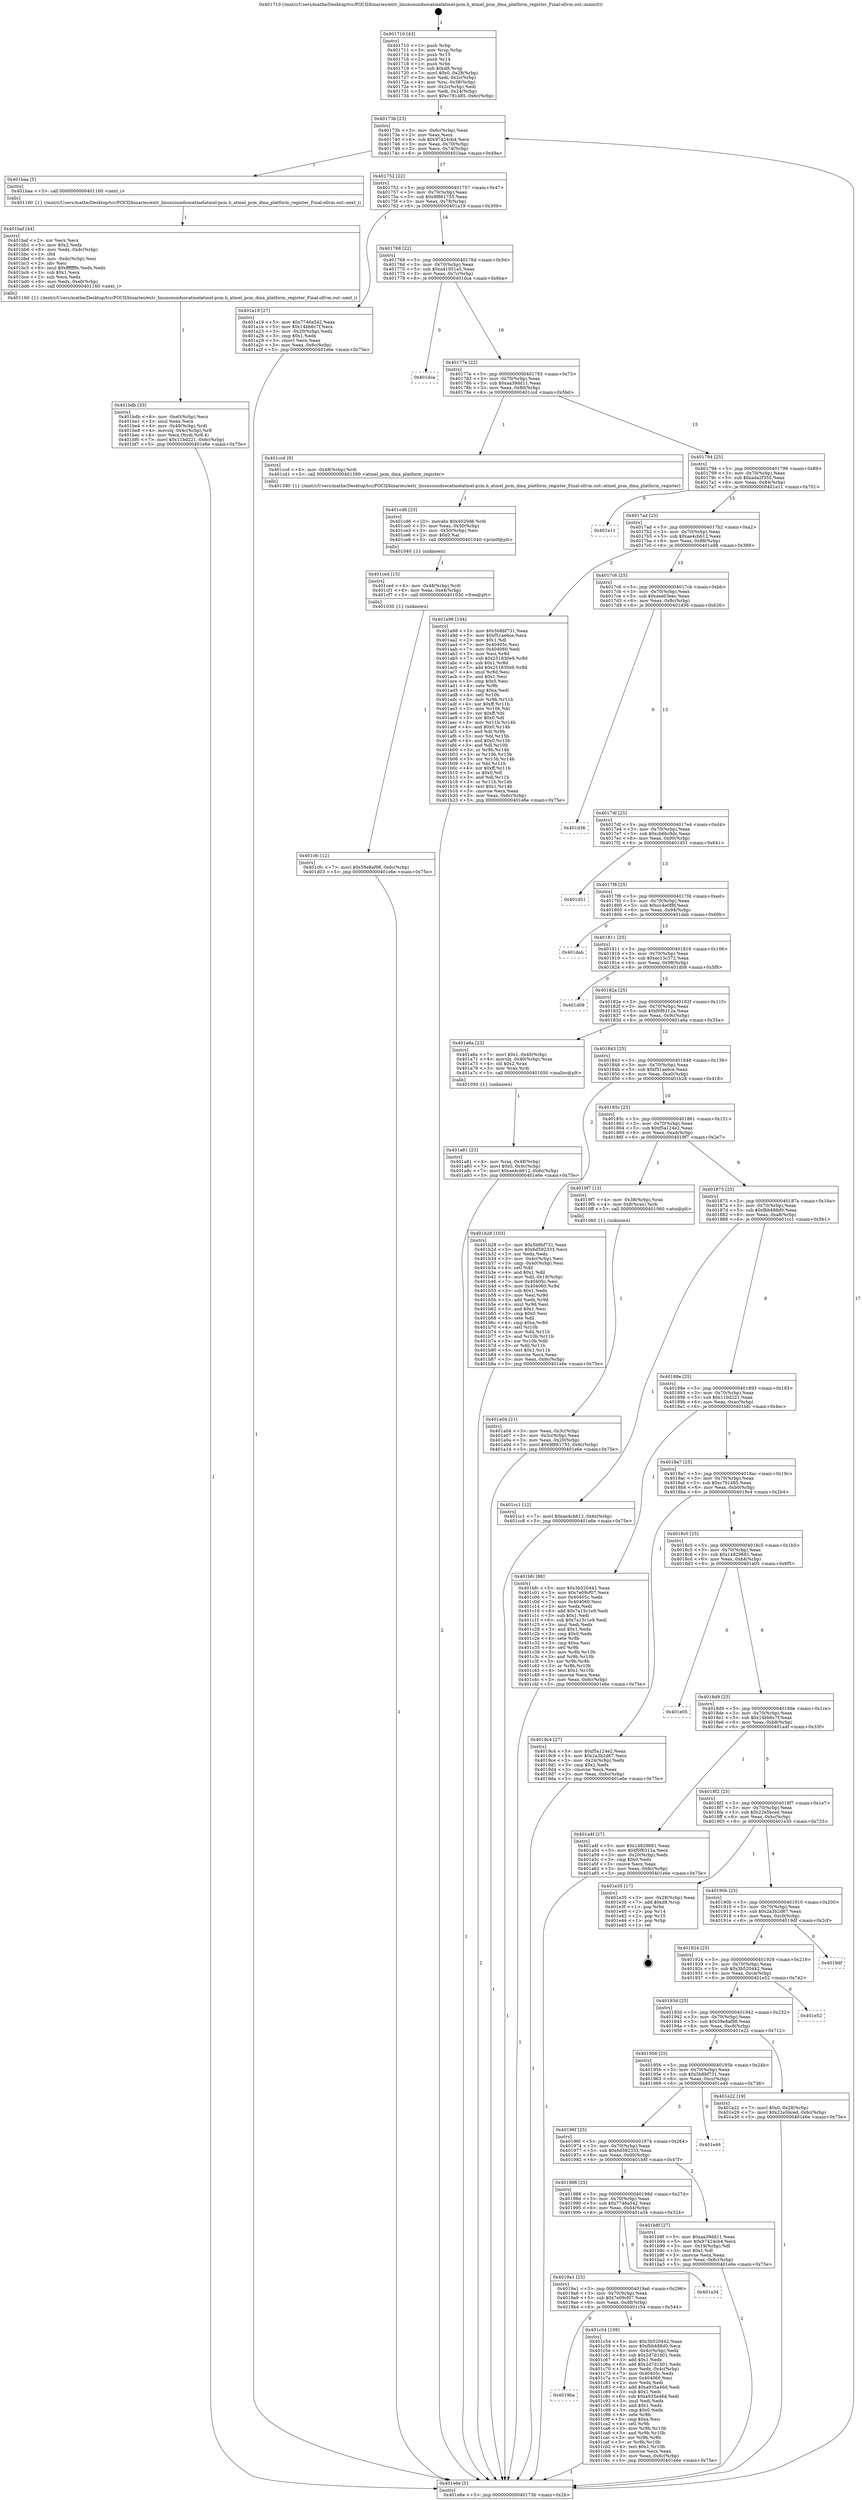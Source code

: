 digraph "0x401710" {
  label = "0x401710 (/mnt/c/Users/mathe/Desktop/tcc/POCII/binaries/extr_linuxsoundsocatmelatmel-pcm.h_atmel_pcm_dma_platform_register_Final-ollvm.out::main(0))"
  labelloc = "t"
  node[shape=record]

  Entry [label="",width=0.3,height=0.3,shape=circle,fillcolor=black,style=filled]
  "0x40173b" [label="{
     0x40173b [23]\l
     | [instrs]\l
     &nbsp;&nbsp;0x40173b \<+3\>: mov -0x6c(%rbp),%eax\l
     &nbsp;&nbsp;0x40173e \<+2\>: mov %eax,%ecx\l
     &nbsp;&nbsp;0x401740 \<+6\>: sub $0x97424cb4,%ecx\l
     &nbsp;&nbsp;0x401746 \<+3\>: mov %eax,-0x70(%rbp)\l
     &nbsp;&nbsp;0x401749 \<+3\>: mov %ecx,-0x74(%rbp)\l
     &nbsp;&nbsp;0x40174c \<+6\>: je 0000000000401baa \<main+0x49a\>\l
  }"]
  "0x401baa" [label="{
     0x401baa [5]\l
     | [instrs]\l
     &nbsp;&nbsp;0x401baa \<+5\>: call 0000000000401160 \<next_i\>\l
     | [calls]\l
     &nbsp;&nbsp;0x401160 \{1\} (/mnt/c/Users/mathe/Desktop/tcc/POCII/binaries/extr_linuxsoundsocatmelatmel-pcm.h_atmel_pcm_dma_platform_register_Final-ollvm.out::next_i)\l
  }"]
  "0x401752" [label="{
     0x401752 [22]\l
     | [instrs]\l
     &nbsp;&nbsp;0x401752 \<+5\>: jmp 0000000000401757 \<main+0x47\>\l
     &nbsp;&nbsp;0x401757 \<+3\>: mov -0x70(%rbp),%eax\l
     &nbsp;&nbsp;0x40175a \<+5\>: sub $0x9f861755,%eax\l
     &nbsp;&nbsp;0x40175f \<+3\>: mov %eax,-0x78(%rbp)\l
     &nbsp;&nbsp;0x401762 \<+6\>: je 0000000000401a19 \<main+0x309\>\l
  }"]
  Exit [label="",width=0.3,height=0.3,shape=circle,fillcolor=black,style=filled,peripheries=2]
  "0x401a19" [label="{
     0x401a19 [27]\l
     | [instrs]\l
     &nbsp;&nbsp;0x401a19 \<+5\>: mov $0x7746a542,%eax\l
     &nbsp;&nbsp;0x401a1e \<+5\>: mov $0x14bb6c7f,%ecx\l
     &nbsp;&nbsp;0x401a23 \<+3\>: mov -0x20(%rbp),%edx\l
     &nbsp;&nbsp;0x401a26 \<+3\>: cmp $0x1,%edx\l
     &nbsp;&nbsp;0x401a29 \<+3\>: cmovl %ecx,%eax\l
     &nbsp;&nbsp;0x401a2c \<+3\>: mov %eax,-0x6c(%rbp)\l
     &nbsp;&nbsp;0x401a2f \<+5\>: jmp 0000000000401e6e \<main+0x75e\>\l
  }"]
  "0x401768" [label="{
     0x401768 [22]\l
     | [instrs]\l
     &nbsp;&nbsp;0x401768 \<+5\>: jmp 000000000040176d \<main+0x5d\>\l
     &nbsp;&nbsp;0x40176d \<+3\>: mov -0x70(%rbp),%eax\l
     &nbsp;&nbsp;0x401770 \<+5\>: sub $0xa41951a5,%eax\l
     &nbsp;&nbsp;0x401775 \<+3\>: mov %eax,-0x7c(%rbp)\l
     &nbsp;&nbsp;0x401778 \<+6\>: je 0000000000401dca \<main+0x6ba\>\l
  }"]
  "0x401cfc" [label="{
     0x401cfc [12]\l
     | [instrs]\l
     &nbsp;&nbsp;0x401cfc \<+7\>: movl $0x59e8af98,-0x6c(%rbp)\l
     &nbsp;&nbsp;0x401d03 \<+5\>: jmp 0000000000401e6e \<main+0x75e\>\l
  }"]
  "0x401dca" [label="{
     0x401dca\l
  }", style=dashed]
  "0x40177e" [label="{
     0x40177e [22]\l
     | [instrs]\l
     &nbsp;&nbsp;0x40177e \<+5\>: jmp 0000000000401783 \<main+0x73\>\l
     &nbsp;&nbsp;0x401783 \<+3\>: mov -0x70(%rbp),%eax\l
     &nbsp;&nbsp;0x401786 \<+5\>: sub $0xaa39dd11,%eax\l
     &nbsp;&nbsp;0x40178b \<+3\>: mov %eax,-0x80(%rbp)\l
     &nbsp;&nbsp;0x40178e \<+6\>: je 0000000000401ccd \<main+0x5bd\>\l
  }"]
  "0x401ced" [label="{
     0x401ced [15]\l
     | [instrs]\l
     &nbsp;&nbsp;0x401ced \<+4\>: mov -0x48(%rbp),%rdi\l
     &nbsp;&nbsp;0x401cf1 \<+6\>: mov %eax,-0xe4(%rbp)\l
     &nbsp;&nbsp;0x401cf7 \<+5\>: call 0000000000401030 \<free@plt\>\l
     | [calls]\l
     &nbsp;&nbsp;0x401030 \{1\} (unknown)\l
  }"]
  "0x401ccd" [label="{
     0x401ccd [9]\l
     | [instrs]\l
     &nbsp;&nbsp;0x401ccd \<+4\>: mov -0x48(%rbp),%rdi\l
     &nbsp;&nbsp;0x401cd1 \<+5\>: call 0000000000401590 \<atmel_pcm_dma_platform_register\>\l
     | [calls]\l
     &nbsp;&nbsp;0x401590 \{1\} (/mnt/c/Users/mathe/Desktop/tcc/POCII/binaries/extr_linuxsoundsocatmelatmel-pcm.h_atmel_pcm_dma_platform_register_Final-ollvm.out::atmel_pcm_dma_platform_register)\l
  }"]
  "0x401794" [label="{
     0x401794 [25]\l
     | [instrs]\l
     &nbsp;&nbsp;0x401794 \<+5\>: jmp 0000000000401799 \<main+0x89\>\l
     &nbsp;&nbsp;0x401799 \<+3\>: mov -0x70(%rbp),%eax\l
     &nbsp;&nbsp;0x40179c \<+5\>: sub $0xada2f355,%eax\l
     &nbsp;&nbsp;0x4017a1 \<+6\>: mov %eax,-0x84(%rbp)\l
     &nbsp;&nbsp;0x4017a7 \<+6\>: je 0000000000401e11 \<main+0x701\>\l
  }"]
  "0x401cd6" [label="{
     0x401cd6 [23]\l
     | [instrs]\l
     &nbsp;&nbsp;0x401cd6 \<+10\>: movabs $0x4020d6,%rdi\l
     &nbsp;&nbsp;0x401ce0 \<+3\>: mov %eax,-0x50(%rbp)\l
     &nbsp;&nbsp;0x401ce3 \<+3\>: mov -0x50(%rbp),%esi\l
     &nbsp;&nbsp;0x401ce6 \<+2\>: mov $0x0,%al\l
     &nbsp;&nbsp;0x401ce8 \<+5\>: call 0000000000401040 \<printf@plt\>\l
     | [calls]\l
     &nbsp;&nbsp;0x401040 \{1\} (unknown)\l
  }"]
  "0x401e11" [label="{
     0x401e11\l
  }", style=dashed]
  "0x4017ad" [label="{
     0x4017ad [25]\l
     | [instrs]\l
     &nbsp;&nbsp;0x4017ad \<+5\>: jmp 00000000004017b2 \<main+0xa2\>\l
     &nbsp;&nbsp;0x4017b2 \<+3\>: mov -0x70(%rbp),%eax\l
     &nbsp;&nbsp;0x4017b5 \<+5\>: sub $0xae4cb612,%eax\l
     &nbsp;&nbsp;0x4017ba \<+6\>: mov %eax,-0x88(%rbp)\l
     &nbsp;&nbsp;0x4017c0 \<+6\>: je 0000000000401a98 \<main+0x388\>\l
  }"]
  "0x4019ba" [label="{
     0x4019ba\l
  }", style=dashed]
  "0x401a98" [label="{
     0x401a98 [144]\l
     | [instrs]\l
     &nbsp;&nbsp;0x401a98 \<+5\>: mov $0x5b8bf731,%eax\l
     &nbsp;&nbsp;0x401a9d \<+5\>: mov $0xf51ae6ce,%ecx\l
     &nbsp;&nbsp;0x401aa2 \<+2\>: mov $0x1,%dl\l
     &nbsp;&nbsp;0x401aa4 \<+7\>: mov 0x40405c,%esi\l
     &nbsp;&nbsp;0x401aab \<+7\>: mov 0x404060,%edi\l
     &nbsp;&nbsp;0x401ab2 \<+3\>: mov %esi,%r8d\l
     &nbsp;&nbsp;0x401ab5 \<+7\>: sub $0x251830e9,%r8d\l
     &nbsp;&nbsp;0x401abc \<+4\>: sub $0x1,%r8d\l
     &nbsp;&nbsp;0x401ac0 \<+7\>: add $0x251830e9,%r8d\l
     &nbsp;&nbsp;0x401ac7 \<+4\>: imul %r8d,%esi\l
     &nbsp;&nbsp;0x401acb \<+3\>: and $0x1,%esi\l
     &nbsp;&nbsp;0x401ace \<+3\>: cmp $0x0,%esi\l
     &nbsp;&nbsp;0x401ad1 \<+4\>: sete %r9b\l
     &nbsp;&nbsp;0x401ad5 \<+3\>: cmp $0xa,%edi\l
     &nbsp;&nbsp;0x401ad8 \<+4\>: setl %r10b\l
     &nbsp;&nbsp;0x401adc \<+3\>: mov %r9b,%r11b\l
     &nbsp;&nbsp;0x401adf \<+4\>: xor $0xff,%r11b\l
     &nbsp;&nbsp;0x401ae3 \<+3\>: mov %r10b,%bl\l
     &nbsp;&nbsp;0x401ae6 \<+3\>: xor $0xff,%bl\l
     &nbsp;&nbsp;0x401ae9 \<+3\>: xor $0x0,%dl\l
     &nbsp;&nbsp;0x401aec \<+3\>: mov %r11b,%r14b\l
     &nbsp;&nbsp;0x401aef \<+4\>: and $0x0,%r14b\l
     &nbsp;&nbsp;0x401af3 \<+3\>: and %dl,%r9b\l
     &nbsp;&nbsp;0x401af6 \<+3\>: mov %bl,%r15b\l
     &nbsp;&nbsp;0x401af9 \<+4\>: and $0x0,%r15b\l
     &nbsp;&nbsp;0x401afd \<+3\>: and %dl,%r10b\l
     &nbsp;&nbsp;0x401b00 \<+3\>: or %r9b,%r14b\l
     &nbsp;&nbsp;0x401b03 \<+3\>: or %r10b,%r15b\l
     &nbsp;&nbsp;0x401b06 \<+3\>: xor %r15b,%r14b\l
     &nbsp;&nbsp;0x401b09 \<+3\>: or %bl,%r11b\l
     &nbsp;&nbsp;0x401b0c \<+4\>: xor $0xff,%r11b\l
     &nbsp;&nbsp;0x401b10 \<+3\>: or $0x0,%dl\l
     &nbsp;&nbsp;0x401b13 \<+3\>: and %dl,%r11b\l
     &nbsp;&nbsp;0x401b16 \<+3\>: or %r11b,%r14b\l
     &nbsp;&nbsp;0x401b19 \<+4\>: test $0x1,%r14b\l
     &nbsp;&nbsp;0x401b1d \<+3\>: cmovne %ecx,%eax\l
     &nbsp;&nbsp;0x401b20 \<+3\>: mov %eax,-0x6c(%rbp)\l
     &nbsp;&nbsp;0x401b23 \<+5\>: jmp 0000000000401e6e \<main+0x75e\>\l
  }"]
  "0x4017c6" [label="{
     0x4017c6 [25]\l
     | [instrs]\l
     &nbsp;&nbsp;0x4017c6 \<+5\>: jmp 00000000004017cb \<main+0xbb\>\l
     &nbsp;&nbsp;0x4017cb \<+3\>: mov -0x70(%rbp),%eax\l
     &nbsp;&nbsp;0x4017ce \<+5\>: sub $0xaee03eec,%eax\l
     &nbsp;&nbsp;0x4017d3 \<+6\>: mov %eax,-0x8c(%rbp)\l
     &nbsp;&nbsp;0x4017d9 \<+6\>: je 0000000000401d36 \<main+0x626\>\l
  }"]
  "0x401c54" [label="{
     0x401c54 [109]\l
     | [instrs]\l
     &nbsp;&nbsp;0x401c54 \<+5\>: mov $0x3b520442,%eax\l
     &nbsp;&nbsp;0x401c59 \<+5\>: mov $0xfbb488d0,%ecx\l
     &nbsp;&nbsp;0x401c5e \<+3\>: mov -0x4c(%rbp),%edx\l
     &nbsp;&nbsp;0x401c61 \<+6\>: sub $0x2d7d1b01,%edx\l
     &nbsp;&nbsp;0x401c67 \<+3\>: add $0x1,%edx\l
     &nbsp;&nbsp;0x401c6a \<+6\>: add $0x2d7d1b01,%edx\l
     &nbsp;&nbsp;0x401c70 \<+3\>: mov %edx,-0x4c(%rbp)\l
     &nbsp;&nbsp;0x401c73 \<+7\>: mov 0x40405c,%edx\l
     &nbsp;&nbsp;0x401c7a \<+7\>: mov 0x404060,%esi\l
     &nbsp;&nbsp;0x401c81 \<+2\>: mov %edx,%edi\l
     &nbsp;&nbsp;0x401c83 \<+6\>: add $0xa935a46d,%edi\l
     &nbsp;&nbsp;0x401c89 \<+3\>: sub $0x1,%edi\l
     &nbsp;&nbsp;0x401c8c \<+6\>: sub $0xa935a46d,%edi\l
     &nbsp;&nbsp;0x401c92 \<+3\>: imul %edi,%edx\l
     &nbsp;&nbsp;0x401c95 \<+3\>: and $0x1,%edx\l
     &nbsp;&nbsp;0x401c98 \<+3\>: cmp $0x0,%edx\l
     &nbsp;&nbsp;0x401c9b \<+4\>: sete %r8b\l
     &nbsp;&nbsp;0x401c9f \<+3\>: cmp $0xa,%esi\l
     &nbsp;&nbsp;0x401ca2 \<+4\>: setl %r9b\l
     &nbsp;&nbsp;0x401ca6 \<+3\>: mov %r8b,%r10b\l
     &nbsp;&nbsp;0x401ca9 \<+3\>: and %r9b,%r10b\l
     &nbsp;&nbsp;0x401cac \<+3\>: xor %r9b,%r8b\l
     &nbsp;&nbsp;0x401caf \<+3\>: or %r8b,%r10b\l
     &nbsp;&nbsp;0x401cb2 \<+4\>: test $0x1,%r10b\l
     &nbsp;&nbsp;0x401cb6 \<+3\>: cmovne %ecx,%eax\l
     &nbsp;&nbsp;0x401cb9 \<+3\>: mov %eax,-0x6c(%rbp)\l
     &nbsp;&nbsp;0x401cbc \<+5\>: jmp 0000000000401e6e \<main+0x75e\>\l
  }"]
  "0x401d36" [label="{
     0x401d36\l
  }", style=dashed]
  "0x4017df" [label="{
     0x4017df [25]\l
     | [instrs]\l
     &nbsp;&nbsp;0x4017df \<+5\>: jmp 00000000004017e4 \<main+0xd4\>\l
     &nbsp;&nbsp;0x4017e4 \<+3\>: mov -0x70(%rbp),%eax\l
     &nbsp;&nbsp;0x4017e7 \<+5\>: sub $0xcb6bc9dc,%eax\l
     &nbsp;&nbsp;0x4017ec \<+6\>: mov %eax,-0x90(%rbp)\l
     &nbsp;&nbsp;0x4017f2 \<+6\>: je 0000000000401d51 \<main+0x641\>\l
  }"]
  "0x4019a1" [label="{
     0x4019a1 [25]\l
     | [instrs]\l
     &nbsp;&nbsp;0x4019a1 \<+5\>: jmp 00000000004019a6 \<main+0x296\>\l
     &nbsp;&nbsp;0x4019a6 \<+3\>: mov -0x70(%rbp),%eax\l
     &nbsp;&nbsp;0x4019a9 \<+5\>: sub $0x7e09cf07,%eax\l
     &nbsp;&nbsp;0x4019ae \<+6\>: mov %eax,-0xd8(%rbp)\l
     &nbsp;&nbsp;0x4019b4 \<+6\>: je 0000000000401c54 \<main+0x544\>\l
  }"]
  "0x401d51" [label="{
     0x401d51\l
  }", style=dashed]
  "0x4017f8" [label="{
     0x4017f8 [25]\l
     | [instrs]\l
     &nbsp;&nbsp;0x4017f8 \<+5\>: jmp 00000000004017fd \<main+0xed\>\l
     &nbsp;&nbsp;0x4017fd \<+3\>: mov -0x70(%rbp),%eax\l
     &nbsp;&nbsp;0x401800 \<+5\>: sub $0xcc4e0f8f,%eax\l
     &nbsp;&nbsp;0x401805 \<+6\>: mov %eax,-0x94(%rbp)\l
     &nbsp;&nbsp;0x40180b \<+6\>: je 0000000000401dab \<main+0x69b\>\l
  }"]
  "0x401a34" [label="{
     0x401a34\l
  }", style=dashed]
  "0x401dab" [label="{
     0x401dab\l
  }", style=dashed]
  "0x401811" [label="{
     0x401811 [25]\l
     | [instrs]\l
     &nbsp;&nbsp;0x401811 \<+5\>: jmp 0000000000401816 \<main+0x106\>\l
     &nbsp;&nbsp;0x401816 \<+3\>: mov -0x70(%rbp),%eax\l
     &nbsp;&nbsp;0x401819 \<+5\>: sub $0xec13c372,%eax\l
     &nbsp;&nbsp;0x40181e \<+6\>: mov %eax,-0x98(%rbp)\l
     &nbsp;&nbsp;0x401824 \<+6\>: je 0000000000401d08 \<main+0x5f8\>\l
  }"]
  "0x401bdb" [label="{
     0x401bdb [33]\l
     | [instrs]\l
     &nbsp;&nbsp;0x401bdb \<+6\>: mov -0xe0(%rbp),%ecx\l
     &nbsp;&nbsp;0x401be1 \<+3\>: imul %eax,%ecx\l
     &nbsp;&nbsp;0x401be4 \<+4\>: mov -0x48(%rbp),%rdi\l
     &nbsp;&nbsp;0x401be8 \<+4\>: movslq -0x4c(%rbp),%r8\l
     &nbsp;&nbsp;0x401bec \<+4\>: mov %ecx,(%rdi,%r8,4)\l
     &nbsp;&nbsp;0x401bf0 \<+7\>: movl $0x11bd221,-0x6c(%rbp)\l
     &nbsp;&nbsp;0x401bf7 \<+5\>: jmp 0000000000401e6e \<main+0x75e\>\l
  }"]
  "0x401d08" [label="{
     0x401d08\l
  }", style=dashed]
  "0x40182a" [label="{
     0x40182a [25]\l
     | [instrs]\l
     &nbsp;&nbsp;0x40182a \<+5\>: jmp 000000000040182f \<main+0x11f\>\l
     &nbsp;&nbsp;0x40182f \<+3\>: mov -0x70(%rbp),%eax\l
     &nbsp;&nbsp;0x401832 \<+5\>: sub $0xf0f6312a,%eax\l
     &nbsp;&nbsp;0x401837 \<+6\>: mov %eax,-0x9c(%rbp)\l
     &nbsp;&nbsp;0x40183d \<+6\>: je 0000000000401a6a \<main+0x35a\>\l
  }"]
  "0x401baf" [label="{
     0x401baf [44]\l
     | [instrs]\l
     &nbsp;&nbsp;0x401baf \<+2\>: xor %ecx,%ecx\l
     &nbsp;&nbsp;0x401bb1 \<+5\>: mov $0x2,%edx\l
     &nbsp;&nbsp;0x401bb6 \<+6\>: mov %edx,-0xdc(%rbp)\l
     &nbsp;&nbsp;0x401bbc \<+1\>: cltd\l
     &nbsp;&nbsp;0x401bbd \<+6\>: mov -0xdc(%rbp),%esi\l
     &nbsp;&nbsp;0x401bc3 \<+2\>: idiv %esi\l
     &nbsp;&nbsp;0x401bc5 \<+6\>: imul $0xfffffffe,%edx,%edx\l
     &nbsp;&nbsp;0x401bcb \<+3\>: sub $0x1,%ecx\l
     &nbsp;&nbsp;0x401bce \<+2\>: sub %ecx,%edx\l
     &nbsp;&nbsp;0x401bd0 \<+6\>: mov %edx,-0xe0(%rbp)\l
     &nbsp;&nbsp;0x401bd6 \<+5\>: call 0000000000401160 \<next_i\>\l
     | [calls]\l
     &nbsp;&nbsp;0x401160 \{1\} (/mnt/c/Users/mathe/Desktop/tcc/POCII/binaries/extr_linuxsoundsocatmelatmel-pcm.h_atmel_pcm_dma_platform_register_Final-ollvm.out::next_i)\l
  }"]
  "0x401a6a" [label="{
     0x401a6a [23]\l
     | [instrs]\l
     &nbsp;&nbsp;0x401a6a \<+7\>: movl $0x1,-0x40(%rbp)\l
     &nbsp;&nbsp;0x401a71 \<+4\>: movslq -0x40(%rbp),%rax\l
     &nbsp;&nbsp;0x401a75 \<+4\>: shl $0x2,%rax\l
     &nbsp;&nbsp;0x401a79 \<+3\>: mov %rax,%rdi\l
     &nbsp;&nbsp;0x401a7c \<+5\>: call 0000000000401050 \<malloc@plt\>\l
     | [calls]\l
     &nbsp;&nbsp;0x401050 \{1\} (unknown)\l
  }"]
  "0x401843" [label="{
     0x401843 [25]\l
     | [instrs]\l
     &nbsp;&nbsp;0x401843 \<+5\>: jmp 0000000000401848 \<main+0x138\>\l
     &nbsp;&nbsp;0x401848 \<+3\>: mov -0x70(%rbp),%eax\l
     &nbsp;&nbsp;0x40184b \<+5\>: sub $0xf51ae6ce,%eax\l
     &nbsp;&nbsp;0x401850 \<+6\>: mov %eax,-0xa0(%rbp)\l
     &nbsp;&nbsp;0x401856 \<+6\>: je 0000000000401b28 \<main+0x418\>\l
  }"]
  "0x401988" [label="{
     0x401988 [25]\l
     | [instrs]\l
     &nbsp;&nbsp;0x401988 \<+5\>: jmp 000000000040198d \<main+0x27d\>\l
     &nbsp;&nbsp;0x40198d \<+3\>: mov -0x70(%rbp),%eax\l
     &nbsp;&nbsp;0x401990 \<+5\>: sub $0x7746a542,%eax\l
     &nbsp;&nbsp;0x401995 \<+6\>: mov %eax,-0xd4(%rbp)\l
     &nbsp;&nbsp;0x40199b \<+6\>: je 0000000000401a34 \<main+0x324\>\l
  }"]
  "0x401b28" [label="{
     0x401b28 [103]\l
     | [instrs]\l
     &nbsp;&nbsp;0x401b28 \<+5\>: mov $0x5b8bf731,%eax\l
     &nbsp;&nbsp;0x401b2d \<+5\>: mov $0x6d592333,%ecx\l
     &nbsp;&nbsp;0x401b32 \<+2\>: xor %edx,%edx\l
     &nbsp;&nbsp;0x401b34 \<+3\>: mov -0x4c(%rbp),%esi\l
     &nbsp;&nbsp;0x401b37 \<+3\>: cmp -0x40(%rbp),%esi\l
     &nbsp;&nbsp;0x401b3a \<+4\>: setl %dil\l
     &nbsp;&nbsp;0x401b3e \<+4\>: and $0x1,%dil\l
     &nbsp;&nbsp;0x401b42 \<+4\>: mov %dil,-0x19(%rbp)\l
     &nbsp;&nbsp;0x401b46 \<+7\>: mov 0x40405c,%esi\l
     &nbsp;&nbsp;0x401b4d \<+8\>: mov 0x404060,%r8d\l
     &nbsp;&nbsp;0x401b55 \<+3\>: sub $0x1,%edx\l
     &nbsp;&nbsp;0x401b58 \<+3\>: mov %esi,%r9d\l
     &nbsp;&nbsp;0x401b5b \<+3\>: add %edx,%r9d\l
     &nbsp;&nbsp;0x401b5e \<+4\>: imul %r9d,%esi\l
     &nbsp;&nbsp;0x401b62 \<+3\>: and $0x1,%esi\l
     &nbsp;&nbsp;0x401b65 \<+3\>: cmp $0x0,%esi\l
     &nbsp;&nbsp;0x401b68 \<+4\>: sete %dil\l
     &nbsp;&nbsp;0x401b6c \<+4\>: cmp $0xa,%r8d\l
     &nbsp;&nbsp;0x401b70 \<+4\>: setl %r10b\l
     &nbsp;&nbsp;0x401b74 \<+3\>: mov %dil,%r11b\l
     &nbsp;&nbsp;0x401b77 \<+3\>: and %r10b,%r11b\l
     &nbsp;&nbsp;0x401b7a \<+3\>: xor %r10b,%dil\l
     &nbsp;&nbsp;0x401b7d \<+3\>: or %dil,%r11b\l
     &nbsp;&nbsp;0x401b80 \<+4\>: test $0x1,%r11b\l
     &nbsp;&nbsp;0x401b84 \<+3\>: cmovne %ecx,%eax\l
     &nbsp;&nbsp;0x401b87 \<+3\>: mov %eax,-0x6c(%rbp)\l
     &nbsp;&nbsp;0x401b8a \<+5\>: jmp 0000000000401e6e \<main+0x75e\>\l
  }"]
  "0x40185c" [label="{
     0x40185c [25]\l
     | [instrs]\l
     &nbsp;&nbsp;0x40185c \<+5\>: jmp 0000000000401861 \<main+0x151\>\l
     &nbsp;&nbsp;0x401861 \<+3\>: mov -0x70(%rbp),%eax\l
     &nbsp;&nbsp;0x401864 \<+5\>: sub $0xf5a124e2,%eax\l
     &nbsp;&nbsp;0x401869 \<+6\>: mov %eax,-0xa4(%rbp)\l
     &nbsp;&nbsp;0x40186f \<+6\>: je 00000000004019f7 \<main+0x2e7\>\l
  }"]
  "0x401b8f" [label="{
     0x401b8f [27]\l
     | [instrs]\l
     &nbsp;&nbsp;0x401b8f \<+5\>: mov $0xaa39dd11,%eax\l
     &nbsp;&nbsp;0x401b94 \<+5\>: mov $0x97424cb4,%ecx\l
     &nbsp;&nbsp;0x401b99 \<+3\>: mov -0x19(%rbp),%dl\l
     &nbsp;&nbsp;0x401b9c \<+3\>: test $0x1,%dl\l
     &nbsp;&nbsp;0x401b9f \<+3\>: cmovne %ecx,%eax\l
     &nbsp;&nbsp;0x401ba2 \<+3\>: mov %eax,-0x6c(%rbp)\l
     &nbsp;&nbsp;0x401ba5 \<+5\>: jmp 0000000000401e6e \<main+0x75e\>\l
  }"]
  "0x4019f7" [label="{
     0x4019f7 [13]\l
     | [instrs]\l
     &nbsp;&nbsp;0x4019f7 \<+4\>: mov -0x38(%rbp),%rax\l
     &nbsp;&nbsp;0x4019fb \<+4\>: mov 0x8(%rax),%rdi\l
     &nbsp;&nbsp;0x4019ff \<+5\>: call 0000000000401060 \<atoi@plt\>\l
     | [calls]\l
     &nbsp;&nbsp;0x401060 \{1\} (unknown)\l
  }"]
  "0x401875" [label="{
     0x401875 [25]\l
     | [instrs]\l
     &nbsp;&nbsp;0x401875 \<+5\>: jmp 000000000040187a \<main+0x16a\>\l
     &nbsp;&nbsp;0x40187a \<+3\>: mov -0x70(%rbp),%eax\l
     &nbsp;&nbsp;0x40187d \<+5\>: sub $0xfbb488d0,%eax\l
     &nbsp;&nbsp;0x401882 \<+6\>: mov %eax,-0xa8(%rbp)\l
     &nbsp;&nbsp;0x401888 \<+6\>: je 0000000000401cc1 \<main+0x5b1\>\l
  }"]
  "0x40196f" [label="{
     0x40196f [25]\l
     | [instrs]\l
     &nbsp;&nbsp;0x40196f \<+5\>: jmp 0000000000401974 \<main+0x264\>\l
     &nbsp;&nbsp;0x401974 \<+3\>: mov -0x70(%rbp),%eax\l
     &nbsp;&nbsp;0x401977 \<+5\>: sub $0x6d592333,%eax\l
     &nbsp;&nbsp;0x40197c \<+6\>: mov %eax,-0xd0(%rbp)\l
     &nbsp;&nbsp;0x401982 \<+6\>: je 0000000000401b8f \<main+0x47f\>\l
  }"]
  "0x401cc1" [label="{
     0x401cc1 [12]\l
     | [instrs]\l
     &nbsp;&nbsp;0x401cc1 \<+7\>: movl $0xae4cb612,-0x6c(%rbp)\l
     &nbsp;&nbsp;0x401cc8 \<+5\>: jmp 0000000000401e6e \<main+0x75e\>\l
  }"]
  "0x40188e" [label="{
     0x40188e [25]\l
     | [instrs]\l
     &nbsp;&nbsp;0x40188e \<+5\>: jmp 0000000000401893 \<main+0x183\>\l
     &nbsp;&nbsp;0x401893 \<+3\>: mov -0x70(%rbp),%eax\l
     &nbsp;&nbsp;0x401896 \<+5\>: sub $0x11bd221,%eax\l
     &nbsp;&nbsp;0x40189b \<+6\>: mov %eax,-0xac(%rbp)\l
     &nbsp;&nbsp;0x4018a1 \<+6\>: je 0000000000401bfc \<main+0x4ec\>\l
  }"]
  "0x401e46" [label="{
     0x401e46\l
  }", style=dashed]
  "0x401bfc" [label="{
     0x401bfc [88]\l
     | [instrs]\l
     &nbsp;&nbsp;0x401bfc \<+5\>: mov $0x3b520442,%eax\l
     &nbsp;&nbsp;0x401c01 \<+5\>: mov $0x7e09cf07,%ecx\l
     &nbsp;&nbsp;0x401c06 \<+7\>: mov 0x40405c,%edx\l
     &nbsp;&nbsp;0x401c0d \<+7\>: mov 0x404060,%esi\l
     &nbsp;&nbsp;0x401c14 \<+2\>: mov %edx,%edi\l
     &nbsp;&nbsp;0x401c16 \<+6\>: add $0x7a15c1e9,%edi\l
     &nbsp;&nbsp;0x401c1c \<+3\>: sub $0x1,%edi\l
     &nbsp;&nbsp;0x401c1f \<+6\>: sub $0x7a15c1e9,%edi\l
     &nbsp;&nbsp;0x401c25 \<+3\>: imul %edi,%edx\l
     &nbsp;&nbsp;0x401c28 \<+3\>: and $0x1,%edx\l
     &nbsp;&nbsp;0x401c2b \<+3\>: cmp $0x0,%edx\l
     &nbsp;&nbsp;0x401c2e \<+4\>: sete %r8b\l
     &nbsp;&nbsp;0x401c32 \<+3\>: cmp $0xa,%esi\l
     &nbsp;&nbsp;0x401c35 \<+4\>: setl %r9b\l
     &nbsp;&nbsp;0x401c39 \<+3\>: mov %r8b,%r10b\l
     &nbsp;&nbsp;0x401c3c \<+3\>: and %r9b,%r10b\l
     &nbsp;&nbsp;0x401c3f \<+3\>: xor %r9b,%r8b\l
     &nbsp;&nbsp;0x401c42 \<+3\>: or %r8b,%r10b\l
     &nbsp;&nbsp;0x401c45 \<+4\>: test $0x1,%r10b\l
     &nbsp;&nbsp;0x401c49 \<+3\>: cmovne %ecx,%eax\l
     &nbsp;&nbsp;0x401c4c \<+3\>: mov %eax,-0x6c(%rbp)\l
     &nbsp;&nbsp;0x401c4f \<+5\>: jmp 0000000000401e6e \<main+0x75e\>\l
  }"]
  "0x4018a7" [label="{
     0x4018a7 [25]\l
     | [instrs]\l
     &nbsp;&nbsp;0x4018a7 \<+5\>: jmp 00000000004018ac \<main+0x19c\>\l
     &nbsp;&nbsp;0x4018ac \<+3\>: mov -0x70(%rbp),%eax\l
     &nbsp;&nbsp;0x4018af \<+5\>: sub $0xc791485,%eax\l
     &nbsp;&nbsp;0x4018b4 \<+6\>: mov %eax,-0xb0(%rbp)\l
     &nbsp;&nbsp;0x4018ba \<+6\>: je 00000000004019c4 \<main+0x2b4\>\l
  }"]
  "0x401956" [label="{
     0x401956 [25]\l
     | [instrs]\l
     &nbsp;&nbsp;0x401956 \<+5\>: jmp 000000000040195b \<main+0x24b\>\l
     &nbsp;&nbsp;0x40195b \<+3\>: mov -0x70(%rbp),%eax\l
     &nbsp;&nbsp;0x40195e \<+5\>: sub $0x5b8bf731,%eax\l
     &nbsp;&nbsp;0x401963 \<+6\>: mov %eax,-0xcc(%rbp)\l
     &nbsp;&nbsp;0x401969 \<+6\>: je 0000000000401e46 \<main+0x736\>\l
  }"]
  "0x4019c4" [label="{
     0x4019c4 [27]\l
     | [instrs]\l
     &nbsp;&nbsp;0x4019c4 \<+5\>: mov $0xf5a124e2,%eax\l
     &nbsp;&nbsp;0x4019c9 \<+5\>: mov $0x2a3b2d67,%ecx\l
     &nbsp;&nbsp;0x4019ce \<+3\>: mov -0x24(%rbp),%edx\l
     &nbsp;&nbsp;0x4019d1 \<+3\>: cmp $0x2,%edx\l
     &nbsp;&nbsp;0x4019d4 \<+3\>: cmovne %ecx,%eax\l
     &nbsp;&nbsp;0x4019d7 \<+3\>: mov %eax,-0x6c(%rbp)\l
     &nbsp;&nbsp;0x4019da \<+5\>: jmp 0000000000401e6e \<main+0x75e\>\l
  }"]
  "0x4018c0" [label="{
     0x4018c0 [25]\l
     | [instrs]\l
     &nbsp;&nbsp;0x4018c0 \<+5\>: jmp 00000000004018c5 \<main+0x1b5\>\l
     &nbsp;&nbsp;0x4018c5 \<+3\>: mov -0x70(%rbp),%eax\l
     &nbsp;&nbsp;0x4018c8 \<+5\>: sub $0x14829681,%eax\l
     &nbsp;&nbsp;0x4018cd \<+6\>: mov %eax,-0xb4(%rbp)\l
     &nbsp;&nbsp;0x4018d3 \<+6\>: je 0000000000401e05 \<main+0x6f5\>\l
  }"]
  "0x401e6e" [label="{
     0x401e6e [5]\l
     | [instrs]\l
     &nbsp;&nbsp;0x401e6e \<+5\>: jmp 000000000040173b \<main+0x2b\>\l
  }"]
  "0x401710" [label="{
     0x401710 [43]\l
     | [instrs]\l
     &nbsp;&nbsp;0x401710 \<+1\>: push %rbp\l
     &nbsp;&nbsp;0x401711 \<+3\>: mov %rsp,%rbp\l
     &nbsp;&nbsp;0x401714 \<+2\>: push %r15\l
     &nbsp;&nbsp;0x401716 \<+2\>: push %r14\l
     &nbsp;&nbsp;0x401718 \<+1\>: push %rbx\l
     &nbsp;&nbsp;0x401719 \<+7\>: sub $0xd8,%rsp\l
     &nbsp;&nbsp;0x401720 \<+7\>: movl $0x0,-0x28(%rbp)\l
     &nbsp;&nbsp;0x401727 \<+3\>: mov %edi,-0x2c(%rbp)\l
     &nbsp;&nbsp;0x40172a \<+4\>: mov %rsi,-0x38(%rbp)\l
     &nbsp;&nbsp;0x40172e \<+3\>: mov -0x2c(%rbp),%edi\l
     &nbsp;&nbsp;0x401731 \<+3\>: mov %edi,-0x24(%rbp)\l
     &nbsp;&nbsp;0x401734 \<+7\>: movl $0xc791485,-0x6c(%rbp)\l
  }"]
  "0x401a04" [label="{
     0x401a04 [21]\l
     | [instrs]\l
     &nbsp;&nbsp;0x401a04 \<+3\>: mov %eax,-0x3c(%rbp)\l
     &nbsp;&nbsp;0x401a07 \<+3\>: mov -0x3c(%rbp),%eax\l
     &nbsp;&nbsp;0x401a0a \<+3\>: mov %eax,-0x20(%rbp)\l
     &nbsp;&nbsp;0x401a0d \<+7\>: movl $0x9f861755,-0x6c(%rbp)\l
     &nbsp;&nbsp;0x401a14 \<+5\>: jmp 0000000000401e6e \<main+0x75e\>\l
  }"]
  "0x401e22" [label="{
     0x401e22 [19]\l
     | [instrs]\l
     &nbsp;&nbsp;0x401e22 \<+7\>: movl $0x0,-0x28(%rbp)\l
     &nbsp;&nbsp;0x401e29 \<+7\>: movl $0x22e5bced,-0x6c(%rbp)\l
     &nbsp;&nbsp;0x401e30 \<+5\>: jmp 0000000000401e6e \<main+0x75e\>\l
  }"]
  "0x401e05" [label="{
     0x401e05\l
  }", style=dashed]
  "0x4018d9" [label="{
     0x4018d9 [25]\l
     | [instrs]\l
     &nbsp;&nbsp;0x4018d9 \<+5\>: jmp 00000000004018de \<main+0x1ce\>\l
     &nbsp;&nbsp;0x4018de \<+3\>: mov -0x70(%rbp),%eax\l
     &nbsp;&nbsp;0x4018e1 \<+5\>: sub $0x14bb6c7f,%eax\l
     &nbsp;&nbsp;0x4018e6 \<+6\>: mov %eax,-0xb8(%rbp)\l
     &nbsp;&nbsp;0x4018ec \<+6\>: je 0000000000401a4f \<main+0x33f\>\l
  }"]
  "0x40193d" [label="{
     0x40193d [25]\l
     | [instrs]\l
     &nbsp;&nbsp;0x40193d \<+5\>: jmp 0000000000401942 \<main+0x232\>\l
     &nbsp;&nbsp;0x401942 \<+3\>: mov -0x70(%rbp),%eax\l
     &nbsp;&nbsp;0x401945 \<+5\>: sub $0x59e8af98,%eax\l
     &nbsp;&nbsp;0x40194a \<+6\>: mov %eax,-0xc8(%rbp)\l
     &nbsp;&nbsp;0x401950 \<+6\>: je 0000000000401e22 \<main+0x712\>\l
  }"]
  "0x401a4f" [label="{
     0x401a4f [27]\l
     | [instrs]\l
     &nbsp;&nbsp;0x401a4f \<+5\>: mov $0x14829681,%eax\l
     &nbsp;&nbsp;0x401a54 \<+5\>: mov $0xf0f6312a,%ecx\l
     &nbsp;&nbsp;0x401a59 \<+3\>: mov -0x20(%rbp),%edx\l
     &nbsp;&nbsp;0x401a5c \<+3\>: cmp $0x0,%edx\l
     &nbsp;&nbsp;0x401a5f \<+3\>: cmove %ecx,%eax\l
     &nbsp;&nbsp;0x401a62 \<+3\>: mov %eax,-0x6c(%rbp)\l
     &nbsp;&nbsp;0x401a65 \<+5\>: jmp 0000000000401e6e \<main+0x75e\>\l
  }"]
  "0x4018f2" [label="{
     0x4018f2 [25]\l
     | [instrs]\l
     &nbsp;&nbsp;0x4018f2 \<+5\>: jmp 00000000004018f7 \<main+0x1e7\>\l
     &nbsp;&nbsp;0x4018f7 \<+3\>: mov -0x70(%rbp),%eax\l
     &nbsp;&nbsp;0x4018fa \<+5\>: sub $0x22e5bced,%eax\l
     &nbsp;&nbsp;0x4018ff \<+6\>: mov %eax,-0xbc(%rbp)\l
     &nbsp;&nbsp;0x401905 \<+6\>: je 0000000000401e35 \<main+0x725\>\l
  }"]
  "0x401a81" [label="{
     0x401a81 [23]\l
     | [instrs]\l
     &nbsp;&nbsp;0x401a81 \<+4\>: mov %rax,-0x48(%rbp)\l
     &nbsp;&nbsp;0x401a85 \<+7\>: movl $0x0,-0x4c(%rbp)\l
     &nbsp;&nbsp;0x401a8c \<+7\>: movl $0xae4cb612,-0x6c(%rbp)\l
     &nbsp;&nbsp;0x401a93 \<+5\>: jmp 0000000000401e6e \<main+0x75e\>\l
  }"]
  "0x401e52" [label="{
     0x401e52\l
  }", style=dashed]
  "0x401e35" [label="{
     0x401e35 [17]\l
     | [instrs]\l
     &nbsp;&nbsp;0x401e35 \<+3\>: mov -0x28(%rbp),%eax\l
     &nbsp;&nbsp;0x401e38 \<+7\>: add $0xd8,%rsp\l
     &nbsp;&nbsp;0x401e3f \<+1\>: pop %rbx\l
     &nbsp;&nbsp;0x401e40 \<+2\>: pop %r14\l
     &nbsp;&nbsp;0x401e42 \<+2\>: pop %r15\l
     &nbsp;&nbsp;0x401e44 \<+1\>: pop %rbp\l
     &nbsp;&nbsp;0x401e45 \<+1\>: ret\l
  }"]
  "0x40190b" [label="{
     0x40190b [25]\l
     | [instrs]\l
     &nbsp;&nbsp;0x40190b \<+5\>: jmp 0000000000401910 \<main+0x200\>\l
     &nbsp;&nbsp;0x401910 \<+3\>: mov -0x70(%rbp),%eax\l
     &nbsp;&nbsp;0x401913 \<+5\>: sub $0x2a3b2d67,%eax\l
     &nbsp;&nbsp;0x401918 \<+6\>: mov %eax,-0xc0(%rbp)\l
     &nbsp;&nbsp;0x40191e \<+6\>: je 00000000004019df \<main+0x2cf\>\l
  }"]
  "0x401924" [label="{
     0x401924 [25]\l
     | [instrs]\l
     &nbsp;&nbsp;0x401924 \<+5\>: jmp 0000000000401929 \<main+0x219\>\l
     &nbsp;&nbsp;0x401929 \<+3\>: mov -0x70(%rbp),%eax\l
     &nbsp;&nbsp;0x40192c \<+5\>: sub $0x3b520442,%eax\l
     &nbsp;&nbsp;0x401931 \<+6\>: mov %eax,-0xc4(%rbp)\l
     &nbsp;&nbsp;0x401937 \<+6\>: je 0000000000401e52 \<main+0x742\>\l
  }"]
  "0x4019df" [label="{
     0x4019df\l
  }", style=dashed]
  Entry -> "0x401710" [label=" 1"]
  "0x40173b" -> "0x401baa" [label=" 1"]
  "0x40173b" -> "0x401752" [label=" 17"]
  "0x401e35" -> Exit [label=" 1"]
  "0x401752" -> "0x401a19" [label=" 1"]
  "0x401752" -> "0x401768" [label=" 16"]
  "0x401e22" -> "0x401e6e" [label=" 1"]
  "0x401768" -> "0x401dca" [label=" 0"]
  "0x401768" -> "0x40177e" [label=" 16"]
  "0x401cfc" -> "0x401e6e" [label=" 1"]
  "0x40177e" -> "0x401ccd" [label=" 1"]
  "0x40177e" -> "0x401794" [label=" 15"]
  "0x401ced" -> "0x401cfc" [label=" 1"]
  "0x401794" -> "0x401e11" [label=" 0"]
  "0x401794" -> "0x4017ad" [label=" 15"]
  "0x401cd6" -> "0x401ced" [label=" 1"]
  "0x4017ad" -> "0x401a98" [label=" 2"]
  "0x4017ad" -> "0x4017c6" [label=" 13"]
  "0x401ccd" -> "0x401cd6" [label=" 1"]
  "0x4017c6" -> "0x401d36" [label=" 0"]
  "0x4017c6" -> "0x4017df" [label=" 13"]
  "0x401cc1" -> "0x401e6e" [label=" 1"]
  "0x4017df" -> "0x401d51" [label=" 0"]
  "0x4017df" -> "0x4017f8" [label=" 13"]
  "0x4019a1" -> "0x4019ba" [label=" 0"]
  "0x4017f8" -> "0x401dab" [label=" 0"]
  "0x4017f8" -> "0x401811" [label=" 13"]
  "0x4019a1" -> "0x401c54" [label=" 1"]
  "0x401811" -> "0x401d08" [label=" 0"]
  "0x401811" -> "0x40182a" [label=" 13"]
  "0x401988" -> "0x4019a1" [label=" 1"]
  "0x40182a" -> "0x401a6a" [label=" 1"]
  "0x40182a" -> "0x401843" [label=" 12"]
  "0x401988" -> "0x401a34" [label=" 0"]
  "0x401843" -> "0x401b28" [label=" 2"]
  "0x401843" -> "0x40185c" [label=" 10"]
  "0x401c54" -> "0x401e6e" [label=" 1"]
  "0x40185c" -> "0x4019f7" [label=" 1"]
  "0x40185c" -> "0x401875" [label=" 9"]
  "0x401bfc" -> "0x401e6e" [label=" 1"]
  "0x401875" -> "0x401cc1" [label=" 1"]
  "0x401875" -> "0x40188e" [label=" 8"]
  "0x401baf" -> "0x401bdb" [label=" 1"]
  "0x40188e" -> "0x401bfc" [label=" 1"]
  "0x40188e" -> "0x4018a7" [label=" 7"]
  "0x401baa" -> "0x401baf" [label=" 1"]
  "0x4018a7" -> "0x4019c4" [label=" 1"]
  "0x4018a7" -> "0x4018c0" [label=" 6"]
  "0x4019c4" -> "0x401e6e" [label=" 1"]
  "0x401710" -> "0x40173b" [label=" 1"]
  "0x401e6e" -> "0x40173b" [label=" 17"]
  "0x4019f7" -> "0x401a04" [label=" 1"]
  "0x401a04" -> "0x401e6e" [label=" 1"]
  "0x401a19" -> "0x401e6e" [label=" 1"]
  "0x40196f" -> "0x401988" [label=" 1"]
  "0x4018c0" -> "0x401e05" [label=" 0"]
  "0x4018c0" -> "0x4018d9" [label=" 6"]
  "0x40196f" -> "0x401b8f" [label=" 2"]
  "0x4018d9" -> "0x401a4f" [label=" 1"]
  "0x4018d9" -> "0x4018f2" [label=" 5"]
  "0x401a4f" -> "0x401e6e" [label=" 1"]
  "0x401a6a" -> "0x401a81" [label=" 1"]
  "0x401a81" -> "0x401e6e" [label=" 1"]
  "0x401a98" -> "0x401e6e" [label=" 2"]
  "0x401b28" -> "0x401e6e" [label=" 2"]
  "0x401956" -> "0x40196f" [label=" 3"]
  "0x4018f2" -> "0x401e35" [label=" 1"]
  "0x4018f2" -> "0x40190b" [label=" 4"]
  "0x401956" -> "0x401e46" [label=" 0"]
  "0x40190b" -> "0x4019df" [label=" 0"]
  "0x40190b" -> "0x401924" [label=" 4"]
  "0x401b8f" -> "0x401e6e" [label=" 2"]
  "0x401924" -> "0x401e52" [label=" 0"]
  "0x401924" -> "0x40193d" [label=" 4"]
  "0x401bdb" -> "0x401e6e" [label=" 1"]
  "0x40193d" -> "0x401e22" [label=" 1"]
  "0x40193d" -> "0x401956" [label=" 3"]
}
